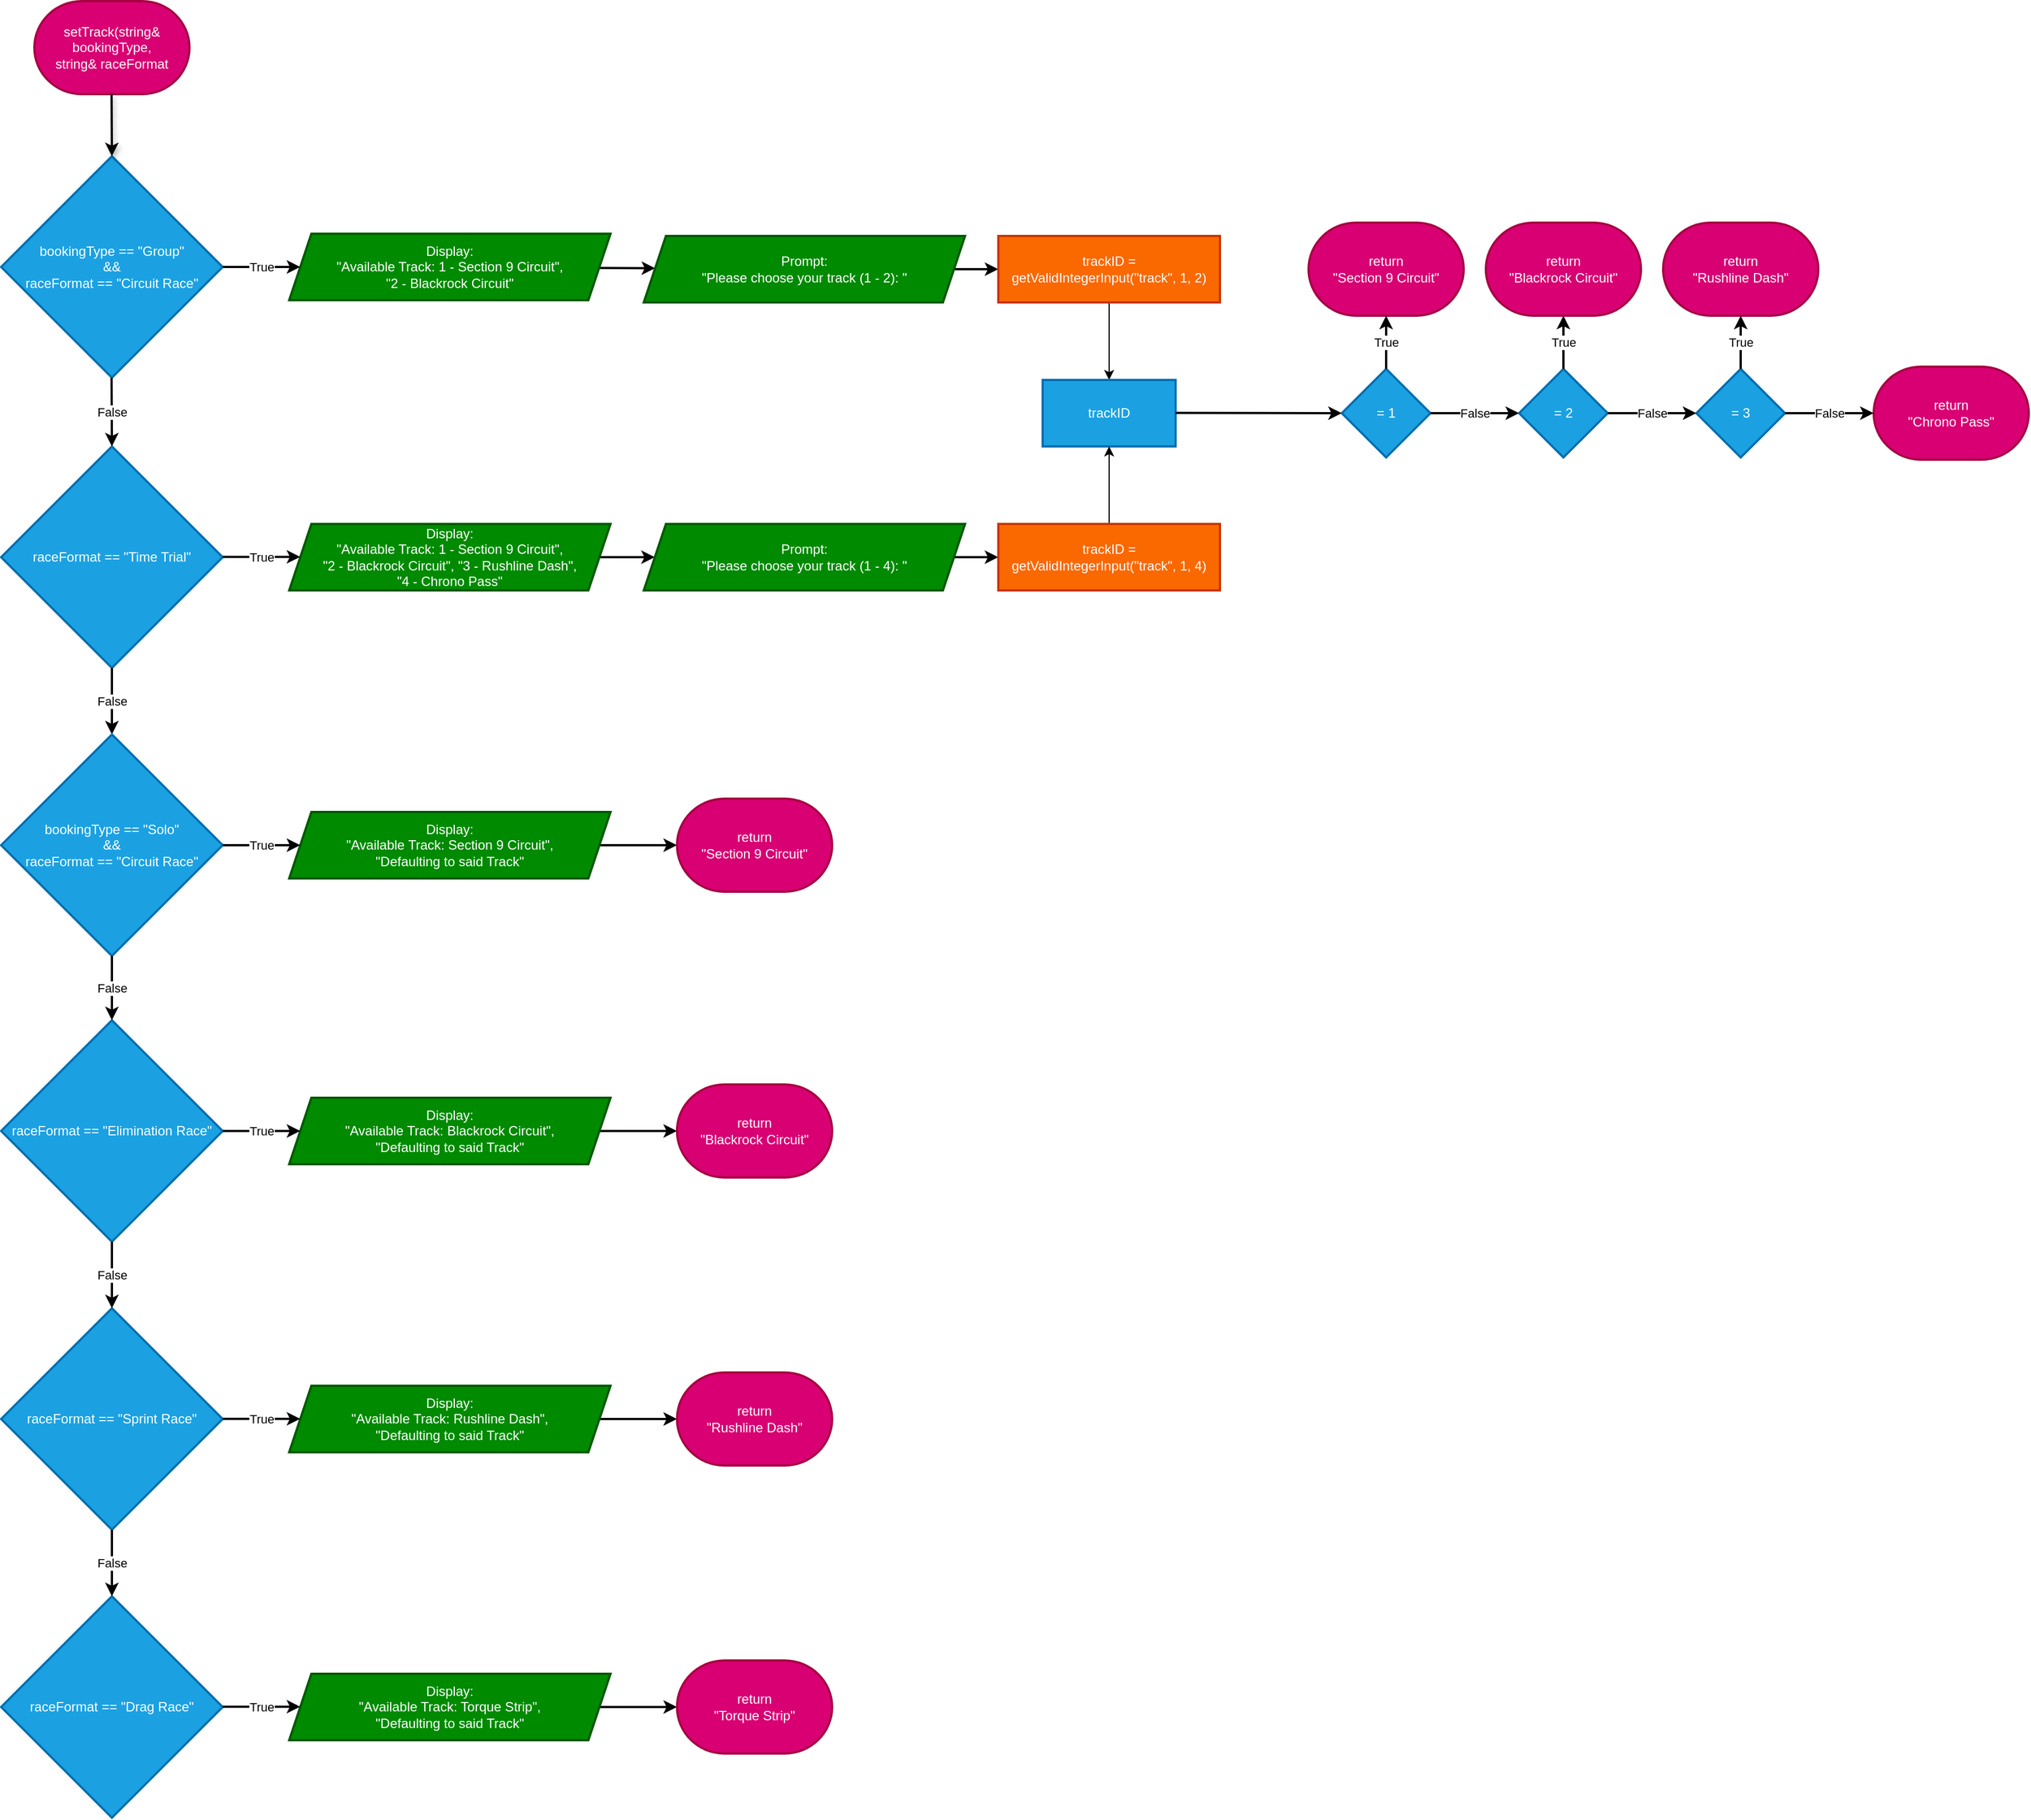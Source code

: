 <mxfile>
    <diagram id="5hQ6nxSfdN6vWeaFrlzV" name="Page-1">
        <mxGraphModel dx="1107" dy="1162" grid="1" gridSize="10" guides="1" tooltips="1" connect="1" arrows="1" fold="1" page="0" pageScale="1" pageWidth="1169" pageHeight="827" math="0" shadow="0">
            <root>
                <mxCell id="0"/>
                <mxCell id="1" parent="0"/>
                <mxCell id="2" value="setTrack(string&amp;amp; bookingType,&lt;br&gt;string&amp;amp; raceFormat" style="strokeWidth=2;html=1;shape=mxgraph.flowchart.terminator;whiteSpace=wrap;fillColor=#d80073;strokeColor=#A50040;fontColor=#ffffff;" vertex="1" parent="1">
                    <mxGeometry x="450" y="-160" width="140" height="84" as="geometry"/>
                </mxCell>
                <mxCell id="4" value="bookingType == &quot;Group&quot;&lt;br&gt;&amp;amp;&amp;amp;&lt;br&gt;raceFormat == &quot;Circuit Race&quot;" style="rhombus;whiteSpace=wrap;html=1;strokeWidth=2;fillColor=#1ba1e2;fontColor=#ffffff;strokeColor=#006EAF;" vertex="1" parent="1">
                    <mxGeometry x="420" y="-20" width="200" height="200" as="geometry"/>
                </mxCell>
                <mxCell id="5" value="raceFormat == &quot;Elimination Race&quot;" style="rhombus;whiteSpace=wrap;html=1;strokeWidth=2;fillColor=#1ba1e2;fontColor=#ffffff;strokeColor=#006EAF;" vertex="1" parent="1">
                    <mxGeometry x="420" y="760" width="200" height="200" as="geometry"/>
                </mxCell>
                <mxCell id="6" value="raceFormat == &quot;Sprint Race&quot;" style="rhombus;whiteSpace=wrap;html=1;strokeWidth=2;fillColor=#1ba1e2;fontColor=#ffffff;strokeColor=#006EAF;" vertex="1" parent="1">
                    <mxGeometry x="420" y="1020" width="200" height="200" as="geometry"/>
                </mxCell>
                <mxCell id="8" value="raceFormat == &quot;Drag Race&quot;" style="rhombus;whiteSpace=wrap;html=1;strokeWidth=2;fillColor=#1ba1e2;fontColor=#ffffff;strokeColor=#006EAF;" vertex="1" parent="1">
                    <mxGeometry x="420" y="1280" width="200" height="200" as="geometry"/>
                </mxCell>
                <mxCell id="10" value="" style="edgeStyle=none;html=1;strokeWidth=2;shadow=1;textShadow=1;spacing=2;entryX=0.5;entryY=0;entryDx=0;entryDy=0;" edge="1" parent="1">
                    <mxGeometry relative="1" as="geometry">
                        <mxPoint x="519.71" y="-76" as="sourcePoint"/>
                        <mxPoint x="520" y="-20" as="targetPoint"/>
                    </mxGeometry>
                </mxCell>
                <mxCell id="41" value="" style="edgeStyle=none;html=1;strokeWidth=2;" edge="1" parent="1" source="13" target="14">
                    <mxGeometry relative="1" as="geometry"/>
                </mxCell>
                <mxCell id="13" value="Display:&lt;br&gt;&quot;Available Track: 1 - Section 9 Circuit&quot;,&lt;br&gt;&quot;2 - Blackrock Circuit&quot;" style="shape=parallelogram;perimeter=parallelogramPerimeter;whiteSpace=wrap;html=1;fixedSize=1;strokeWidth=2;fillColor=#008a00;fontColor=#ffffff;strokeColor=#005700;" vertex="1" parent="1">
                    <mxGeometry x="680" y="50" width="290" height="60" as="geometry"/>
                </mxCell>
                <mxCell id="43" value="" style="edgeStyle=none;html=1;strokeWidth=2;" edge="1" parent="1" source="14" target="15">
                    <mxGeometry relative="1" as="geometry"/>
                </mxCell>
                <mxCell id="14" value="Prompt:&lt;br&gt;&quot;Please choose your track (1 - 2): &quot;" style="shape=parallelogram;perimeter=parallelogramPerimeter;whiteSpace=wrap;html=1;fixedSize=1;strokeWidth=2;fillColor=#008a00;fontColor=#ffffff;strokeColor=#005700;" vertex="1" parent="1">
                    <mxGeometry x="1000" y="52" width="290" height="60" as="geometry"/>
                </mxCell>
                <mxCell id="59" value="" style="edgeStyle=none;html=1;" edge="1" parent="1" source="15" target="16">
                    <mxGeometry relative="1" as="geometry"/>
                </mxCell>
                <mxCell id="15" value="trackID =&lt;br&gt;getValidIntegerInput(&quot;track&quot;, 1, 2)" style="whiteSpace=wrap;html=1;strokeWidth=2;fillColor=#fa6800;fontColor=#FFFFFF;strokeColor=#C73500;" vertex="1" parent="1">
                    <mxGeometry x="1320" y="52" width="200" height="60" as="geometry"/>
                </mxCell>
                <mxCell id="16" value="trackID" style="whiteSpace=wrap;html=1;strokeWidth=2;fillColor=#1ba1e2;fontColor=#ffffff;strokeColor=#006EAF;" vertex="1" parent="1">
                    <mxGeometry x="1360" y="182" width="120" height="60" as="geometry"/>
                </mxCell>
                <mxCell id="17" value="= 1" style="rhombus;whiteSpace=wrap;html=1;strokeWidth=2;fillColor=#1ba1e2;fontColor=#ffffff;strokeColor=#006EAF;" vertex="1" parent="1">
                    <mxGeometry x="1630" y="172" width="80" height="80" as="geometry"/>
                </mxCell>
                <mxCell id="18" value="return&lt;br&gt;&quot;Section 9 Circuit&quot;" style="strokeWidth=2;html=1;shape=mxgraph.flowchart.terminator;whiteSpace=wrap;fillColor=#d80073;fontColor=#ffffff;strokeColor=#A50040;" vertex="1" parent="1">
                    <mxGeometry x="1600" y="40" width="140" height="84" as="geometry"/>
                </mxCell>
                <mxCell id="19" value="return&lt;br&gt;&quot;Blackrock Circuit&quot;" style="strokeWidth=2;html=1;shape=mxgraph.flowchart.terminator;whiteSpace=wrap;fillColor=#d80073;fontColor=#ffffff;strokeColor=#A50040;" vertex="1" parent="1">
                    <mxGeometry x="1760" y="40" width="140" height="84" as="geometry"/>
                </mxCell>
                <mxCell id="57" value="" style="edgeStyle=none;html=1;strokeWidth=2;" edge="1" parent="1" source="20" target="21">
                    <mxGeometry relative="1" as="geometry"/>
                </mxCell>
                <mxCell id="20" value="Display:&lt;br&gt;&quot;Available Track: Blackrock Circuit&quot;,&lt;br&gt;&quot;Defaulting to said Track&quot;" style="shape=parallelogram;perimeter=parallelogramPerimeter;whiteSpace=wrap;html=1;fixedSize=1;strokeWidth=2;fillColor=#008a00;fontColor=#ffffff;strokeColor=#005700;" vertex="1" parent="1">
                    <mxGeometry x="680" y="830" width="290" height="60" as="geometry"/>
                </mxCell>
                <mxCell id="21" value="return&lt;br&gt;&quot;Blackrock Circuit&quot;" style="strokeWidth=2;html=1;shape=mxgraph.flowchart.terminator;whiteSpace=wrap;fillColor=#d80073;fontColor=#ffffff;strokeColor=#A50040;" vertex="1" parent="1">
                    <mxGeometry x="1030" y="818" width="140" height="84" as="geometry"/>
                </mxCell>
                <mxCell id="56" value="" style="edgeStyle=none;html=1;strokeWidth=2;" edge="1" parent="1" source="22" target="23">
                    <mxGeometry relative="1" as="geometry"/>
                </mxCell>
                <mxCell id="22" value="Display:&lt;br&gt;&quot;Available Track: Rushline Dash&quot;,&lt;br&gt;&quot;Defaulting to said Track&quot;" style="shape=parallelogram;perimeter=parallelogramPerimeter;whiteSpace=wrap;html=1;fixedSize=1;strokeWidth=2;fillColor=#008a00;fontColor=#ffffff;strokeColor=#005700;" vertex="1" parent="1">
                    <mxGeometry x="680" y="1090" width="290" height="60" as="geometry"/>
                </mxCell>
                <mxCell id="23" value="return&lt;br&gt;&quot;Rushline Dash&quot;" style="strokeWidth=2;html=1;shape=mxgraph.flowchart.terminator;whiteSpace=wrap;fillColor=#d80073;fontColor=#ffffff;strokeColor=#A50040;" vertex="1" parent="1">
                    <mxGeometry x="1030" y="1078" width="140" height="84" as="geometry"/>
                </mxCell>
                <mxCell id="25" value="raceFormat == &quot;Time Trial&quot;" style="rhombus;whiteSpace=wrap;html=1;strokeWidth=2;fillColor=#1ba1e2;fontColor=#ffffff;strokeColor=#006EAF;" vertex="1" parent="1">
                    <mxGeometry x="420" y="242" width="200" height="200" as="geometry"/>
                </mxCell>
                <mxCell id="45" value="" style="edgeStyle=none;html=1;strokeWidth=2;" edge="1" parent="1" source="26" target="29">
                    <mxGeometry relative="1" as="geometry"/>
                </mxCell>
                <mxCell id="26" value="Display:&lt;br&gt;&quot;Available Track: 1 - Section 9 Circuit&quot;,&lt;br&gt;&quot;2 - Blackrock Circuit&quot;, &quot;3 - Rushline Dash&quot;,&lt;br&gt;&quot;4 - Chrono Pass&quot;" style="shape=parallelogram;perimeter=parallelogramPerimeter;whiteSpace=wrap;html=1;fixedSize=1;strokeWidth=2;fillColor=#008a00;fontColor=#ffffff;strokeColor=#005700;" vertex="1" parent="1">
                    <mxGeometry x="680" y="312" width="290" height="60" as="geometry"/>
                </mxCell>
                <mxCell id="55" value="" style="edgeStyle=none;html=1;strokeWidth=2;" edge="1" parent="1" source="27" target="28">
                    <mxGeometry relative="1" as="geometry"/>
                </mxCell>
                <mxCell id="27" value="Display:&lt;br&gt;&quot;Available Track: Torque Strip&quot;,&lt;br&gt;&quot;Defaulting to said Track&quot;" style="shape=parallelogram;perimeter=parallelogramPerimeter;whiteSpace=wrap;html=1;fixedSize=1;strokeWidth=2;fillColor=#008a00;fontColor=#ffffff;strokeColor=#005700;" vertex="1" parent="1">
                    <mxGeometry x="680" y="1350" width="290" height="60" as="geometry"/>
                </mxCell>
                <mxCell id="28" value="return&lt;br&gt;&quot;Torque Strip&quot;" style="strokeWidth=2;html=1;shape=mxgraph.flowchart.terminator;whiteSpace=wrap;fillColor=#d80073;fontColor=#ffffff;strokeColor=#A50040;" vertex="1" parent="1">
                    <mxGeometry x="1030" y="1338" width="140" height="84" as="geometry"/>
                </mxCell>
                <mxCell id="44" value="" style="edgeStyle=none;html=1;strokeWidth=2;" edge="1" parent="1" source="29" target="30">
                    <mxGeometry relative="1" as="geometry"/>
                </mxCell>
                <mxCell id="29" value="Prompt:&lt;br&gt;&quot;Please choose your track (1 - 4): &quot;" style="shape=parallelogram;perimeter=parallelogramPerimeter;whiteSpace=wrap;html=1;fixedSize=1;strokeWidth=2;fillColor=#008a00;fontColor=#ffffff;strokeColor=#005700;" vertex="1" parent="1">
                    <mxGeometry x="1000" y="312" width="290" height="60" as="geometry"/>
                </mxCell>
                <mxCell id="58" value="" style="edgeStyle=none;html=1;" edge="1" parent="1" source="30" target="16">
                    <mxGeometry relative="1" as="geometry"/>
                </mxCell>
                <mxCell id="30" value="trackID =&lt;br&gt;getValidIntegerInput(&quot;track&quot;, 1, 4)" style="whiteSpace=wrap;html=1;strokeWidth=2;fillColor=#fa6800;fontColor=#FFFFFF;strokeColor=#C73500;" vertex="1" parent="1">
                    <mxGeometry x="1320" y="312" width="200" height="60" as="geometry"/>
                </mxCell>
                <mxCell id="40" value="True" style="edgeStyle=none;orthogonalLoop=1;jettySize=auto;html=1;exitX=1;exitY=0.5;exitDx=0;exitDy=0;entryX=0;entryY=0.5;entryDx=0;entryDy=0;strokeWidth=2;" edge="1" parent="1" source="4" target="13">
                    <mxGeometry width="100" relative="1" as="geometry">
                        <mxPoint x="600" y="-8" as="sourcePoint"/>
                        <mxPoint x="700" y="-8" as="targetPoint"/>
                        <Array as="points"/>
                    </mxGeometry>
                </mxCell>
                <mxCell id="46" value="True" style="edgeStyle=none;orthogonalLoop=1;jettySize=auto;html=1;exitX=1;exitY=0.5;exitDx=0;exitDy=0;entryX=0;entryY=0.5;entryDx=0;entryDy=0;strokeWidth=2;" edge="1" parent="1">
                    <mxGeometry width="100" relative="1" as="geometry">
                        <mxPoint x="620" y="341.69" as="sourcePoint"/>
                        <mxPoint x="690" y="341.69" as="targetPoint"/>
                        <Array as="points"/>
                    </mxGeometry>
                </mxCell>
                <mxCell id="47" value="False" style="edgeStyle=none;orthogonalLoop=1;jettySize=auto;html=1;exitX=0.5;exitY=1;exitDx=0;exitDy=0;entryX=0.5;entryY=0;entryDx=0;entryDy=0;strokeWidth=2;" edge="1" parent="1" target="25">
                    <mxGeometry width="100" relative="1" as="geometry">
                        <mxPoint x="519.69" y="180" as="sourcePoint"/>
                        <mxPoint x="519.69" y="238" as="targetPoint"/>
                        <Array as="points"/>
                    </mxGeometry>
                </mxCell>
                <mxCell id="49" value="False" style="edgeStyle=none;orthogonalLoop=1;jettySize=auto;html=1;exitX=0.5;exitY=1;exitDx=0;exitDy=0;entryX=0.5;entryY=0;entryDx=0;entryDy=0;strokeWidth=2;" edge="1" parent="1" source="25">
                    <mxGeometry width="100" relative="1" as="geometry">
                        <mxPoint x="510" y="492" as="sourcePoint"/>
                        <mxPoint x="520" y="502" as="targetPoint"/>
                        <Array as="points"/>
                    </mxGeometry>
                </mxCell>
                <mxCell id="50" value="False" style="edgeStyle=none;orthogonalLoop=1;jettySize=auto;html=1;exitX=0.5;exitY=1;exitDx=0;exitDy=0;entryX=0.5;entryY=0;entryDx=0;entryDy=0;strokeWidth=2;" edge="1" parent="1" source="5" target="6">
                    <mxGeometry width="100" relative="1" as="geometry">
                        <mxPoint x="570" y="990" as="sourcePoint"/>
                        <mxPoint x="670" y="990" as="targetPoint"/>
                        <Array as="points"/>
                    </mxGeometry>
                </mxCell>
                <mxCell id="51" value="False" style="edgeStyle=none;orthogonalLoop=1;jettySize=auto;html=1;exitX=0.5;exitY=1;exitDx=0;exitDy=0;entryX=0.5;entryY=0;entryDx=0;entryDy=0;strokeWidth=2;" edge="1" parent="1" source="6" target="8">
                    <mxGeometry width="100" relative="1" as="geometry">
                        <mxPoint x="470" y="1250" as="sourcePoint"/>
                        <mxPoint x="540" y="1270" as="targetPoint"/>
                        <Array as="points"/>
                    </mxGeometry>
                </mxCell>
                <mxCell id="52" value="True" style="edgeStyle=none;orthogonalLoop=1;jettySize=auto;html=1;exitX=1;exitY=0.5;exitDx=0;exitDy=0;entryX=0;entryY=0.5;entryDx=0;entryDy=0;strokeWidth=2;" edge="1" parent="1" source="5" target="20">
                    <mxGeometry width="100" relative="1" as="geometry">
                        <mxPoint x="610" y="859.77" as="sourcePoint"/>
                        <mxPoint x="680" y="859.77" as="targetPoint"/>
                        <Array as="points"/>
                    </mxGeometry>
                </mxCell>
                <mxCell id="53" value="True" style="edgeStyle=none;orthogonalLoop=1;jettySize=auto;html=1;exitX=1;exitY=0.5;exitDx=0;exitDy=0;entryX=0;entryY=0.5;entryDx=0;entryDy=0;strokeWidth=2;" edge="1" parent="1">
                    <mxGeometry width="100" relative="1" as="geometry">
                        <mxPoint x="620" y="1119.82" as="sourcePoint"/>
                        <mxPoint x="690" y="1119.82" as="targetPoint"/>
                        <Array as="points"/>
                    </mxGeometry>
                </mxCell>
                <mxCell id="54" value="True" style="edgeStyle=none;orthogonalLoop=1;jettySize=auto;html=1;exitX=1;exitY=0.5;exitDx=0;exitDy=0;entryX=0;entryY=0.5;entryDx=0;entryDy=0;strokeWidth=2;" edge="1" parent="1">
                    <mxGeometry width="100" relative="1" as="geometry">
                        <mxPoint x="620" y="1379.69" as="sourcePoint"/>
                        <mxPoint x="690" y="1379.69" as="targetPoint"/>
                        <Array as="points"/>
                    </mxGeometry>
                </mxCell>
                <mxCell id="60" value="" style="edgeStyle=none;html=1;strokeWidth=2;entryX=0;entryY=0.5;entryDx=0;entryDy=0;" edge="1" parent="1" target="17">
                    <mxGeometry relative="1" as="geometry">
                        <mxPoint x="1480" y="211.71" as="sourcePoint"/>
                        <mxPoint x="1520" y="211.71" as="targetPoint"/>
                    </mxGeometry>
                </mxCell>
                <mxCell id="61" value="= 2" style="rhombus;whiteSpace=wrap;html=1;strokeWidth=2;fillColor=#1ba1e2;fontColor=#ffffff;strokeColor=#006EAF;" vertex="1" parent="1">
                    <mxGeometry x="1790" y="172" width="80" height="80" as="geometry"/>
                </mxCell>
                <mxCell id="63" value="= 3" style="rhombus;whiteSpace=wrap;html=1;strokeWidth=2;fillColor=#1ba1e2;fontColor=#ffffff;strokeColor=#006EAF;" vertex="1" parent="1">
                    <mxGeometry x="1950" y="172" width="80" height="80" as="geometry"/>
                </mxCell>
                <mxCell id="65" value="return&lt;br&gt;&quot;Rushline Dash&quot;" style="strokeWidth=2;html=1;shape=mxgraph.flowchart.terminator;whiteSpace=wrap;fillColor=#d80073;fontColor=#ffffff;strokeColor=#A50040;" vertex="1" parent="1">
                    <mxGeometry x="1920" y="40" width="140" height="84" as="geometry"/>
                </mxCell>
                <mxCell id="68" value="return&lt;br&gt;&quot;Chrono Pass&quot;" style="strokeWidth=2;html=1;shape=mxgraph.flowchart.terminator;whiteSpace=wrap;fillColor=#d80073;fontColor=#ffffff;strokeColor=#A50040;" vertex="1" parent="1">
                    <mxGeometry x="2110" y="170" width="140" height="84" as="geometry"/>
                </mxCell>
                <mxCell id="69" value="False" style="edgeStyle=none;orthogonalLoop=1;jettySize=auto;html=1;entryX=0;entryY=0.5;entryDx=0;entryDy=0;strokeWidth=2;" edge="1" parent="1" target="61">
                    <mxGeometry width="100" relative="1" as="geometry">
                        <mxPoint x="1710" y="212" as="sourcePoint"/>
                        <mxPoint x="1810" y="212" as="targetPoint"/>
                        <Array as="points"/>
                    </mxGeometry>
                </mxCell>
                <mxCell id="70" value="True" style="edgeStyle=none;orthogonalLoop=1;jettySize=auto;html=1;exitX=0.5;exitY=0;exitDx=0;exitDy=0;entryX=0.5;entryY=1;entryDx=0;entryDy=0;entryPerimeter=0;strokeWidth=2;" edge="1" parent="1" source="17" target="18">
                    <mxGeometry width="100" relative="1" as="geometry">
                        <mxPoint x="1660" y="152" as="sourcePoint"/>
                        <mxPoint x="1760" y="152" as="targetPoint"/>
                        <Array as="points"/>
                    </mxGeometry>
                </mxCell>
                <mxCell id="72" value="True" style="edgeStyle=none;orthogonalLoop=1;jettySize=auto;html=1;exitX=0.5;exitY=0;exitDx=0;exitDy=0;entryX=0.5;entryY=1;entryDx=0;entryDy=0;entryPerimeter=0;strokeWidth=2;" edge="1" parent="1" source="61" target="19">
                    <mxGeometry width="100" relative="1" as="geometry">
                        <mxPoint x="1760" y="152" as="sourcePoint"/>
                        <mxPoint x="1860" y="152" as="targetPoint"/>
                        <Array as="points"/>
                    </mxGeometry>
                </mxCell>
                <mxCell id="73" value="True" style="edgeStyle=none;orthogonalLoop=1;jettySize=auto;html=1;entryX=0.5;entryY=1;entryDx=0;entryDy=0;entryPerimeter=0;exitX=0.5;exitY=0;exitDx=0;exitDy=0;strokeWidth=2;" edge="1" parent="1" source="63" target="65">
                    <mxGeometry width="100" relative="1" as="geometry">
                        <mxPoint x="1920" y="162" as="sourcePoint"/>
                        <mxPoint x="2020" y="162" as="targetPoint"/>
                        <Array as="points"/>
                    </mxGeometry>
                </mxCell>
                <mxCell id="74" value="False" style="edgeStyle=none;orthogonalLoop=1;jettySize=auto;html=1;exitX=1;exitY=0.5;exitDx=0;exitDy=0;entryX=0;entryY=0.5;entryDx=0;entryDy=0;strokeWidth=2;" edge="1" parent="1" source="61" target="63">
                    <mxGeometry width="100" relative="1" as="geometry">
                        <mxPoint x="1860" y="252" as="sourcePoint"/>
                        <mxPoint x="1960" y="252" as="targetPoint"/>
                        <Array as="points"/>
                    </mxGeometry>
                </mxCell>
                <mxCell id="75" value="False" style="edgeStyle=none;orthogonalLoop=1;jettySize=auto;html=1;exitX=1;exitY=0.5;exitDx=0;exitDy=0;entryX=0;entryY=0.5;entryDx=0;entryDy=0;entryPerimeter=0;strokeWidth=2;" edge="1" parent="1" source="63" target="68">
                    <mxGeometry width="100" relative="1" as="geometry">
                        <mxPoint x="2000" y="272" as="sourcePoint"/>
                        <mxPoint x="2100" y="272" as="targetPoint"/>
                        <Array as="points"/>
                    </mxGeometry>
                </mxCell>
                <mxCell id="76" value="bookingType == &quot;Solo&quot;&lt;br&gt;&amp;amp;&amp;amp;&lt;br&gt;raceFormat == &quot;Circuit Race&quot;" style="rhombus;whiteSpace=wrap;html=1;strokeWidth=2;fillColor=#1ba1e2;fontColor=#ffffff;strokeColor=#006EAF;" vertex="1" parent="1">
                    <mxGeometry x="420" y="502" width="200" height="200" as="geometry"/>
                </mxCell>
                <mxCell id="77" value="" style="edgeStyle=none;html=1;strokeWidth=2;" edge="1" parent="1" source="78" target="79">
                    <mxGeometry relative="1" as="geometry"/>
                </mxCell>
                <mxCell id="78" value="Display:&lt;br&gt;&quot;Available Track: Section 9 Circuit&quot;,&lt;br&gt;&quot;Defaulting to said Track&quot;" style="shape=parallelogram;perimeter=parallelogramPerimeter;whiteSpace=wrap;html=1;fixedSize=1;strokeWidth=2;fillColor=#008a00;fontColor=#ffffff;strokeColor=#005700;" vertex="1" parent="1">
                    <mxGeometry x="680" y="572" width="290" height="60" as="geometry"/>
                </mxCell>
                <mxCell id="79" value="return&lt;br&gt;&quot;Section 9 Circuit&quot;" style="strokeWidth=2;html=1;shape=mxgraph.flowchart.terminator;whiteSpace=wrap;fillColor=#d80073;fontColor=#ffffff;strokeColor=#A50040;" vertex="1" parent="1">
                    <mxGeometry x="1030" y="560" width="140" height="84" as="geometry"/>
                </mxCell>
                <mxCell id="80" value="True" style="edgeStyle=none;orthogonalLoop=1;jettySize=auto;html=1;exitX=1;exitY=0.5;exitDx=0;exitDy=0;entryX=0;entryY=0.5;entryDx=0;entryDy=0;strokeWidth=2;" edge="1" parent="1" source="76" target="78">
                    <mxGeometry width="100" relative="1" as="geometry">
                        <mxPoint x="580" y="652" as="sourcePoint"/>
                        <mxPoint x="680" y="652" as="targetPoint"/>
                        <Array as="points"/>
                    </mxGeometry>
                </mxCell>
                <mxCell id="81" value="False" style="edgeStyle=none;orthogonalLoop=1;jettySize=auto;html=1;exitX=0.5;exitY=1;exitDx=0;exitDy=0;entryX=0.5;entryY=0;entryDx=0;entryDy=0;strokeWidth=2;" edge="1" parent="1" source="76">
                    <mxGeometry width="100" relative="1" as="geometry">
                        <mxPoint x="530" y="732" as="sourcePoint"/>
                        <mxPoint x="520" y="760" as="targetPoint"/>
                        <Array as="points"/>
                    </mxGeometry>
                </mxCell>
            </root>
        </mxGraphModel>
    </diagram>
</mxfile>